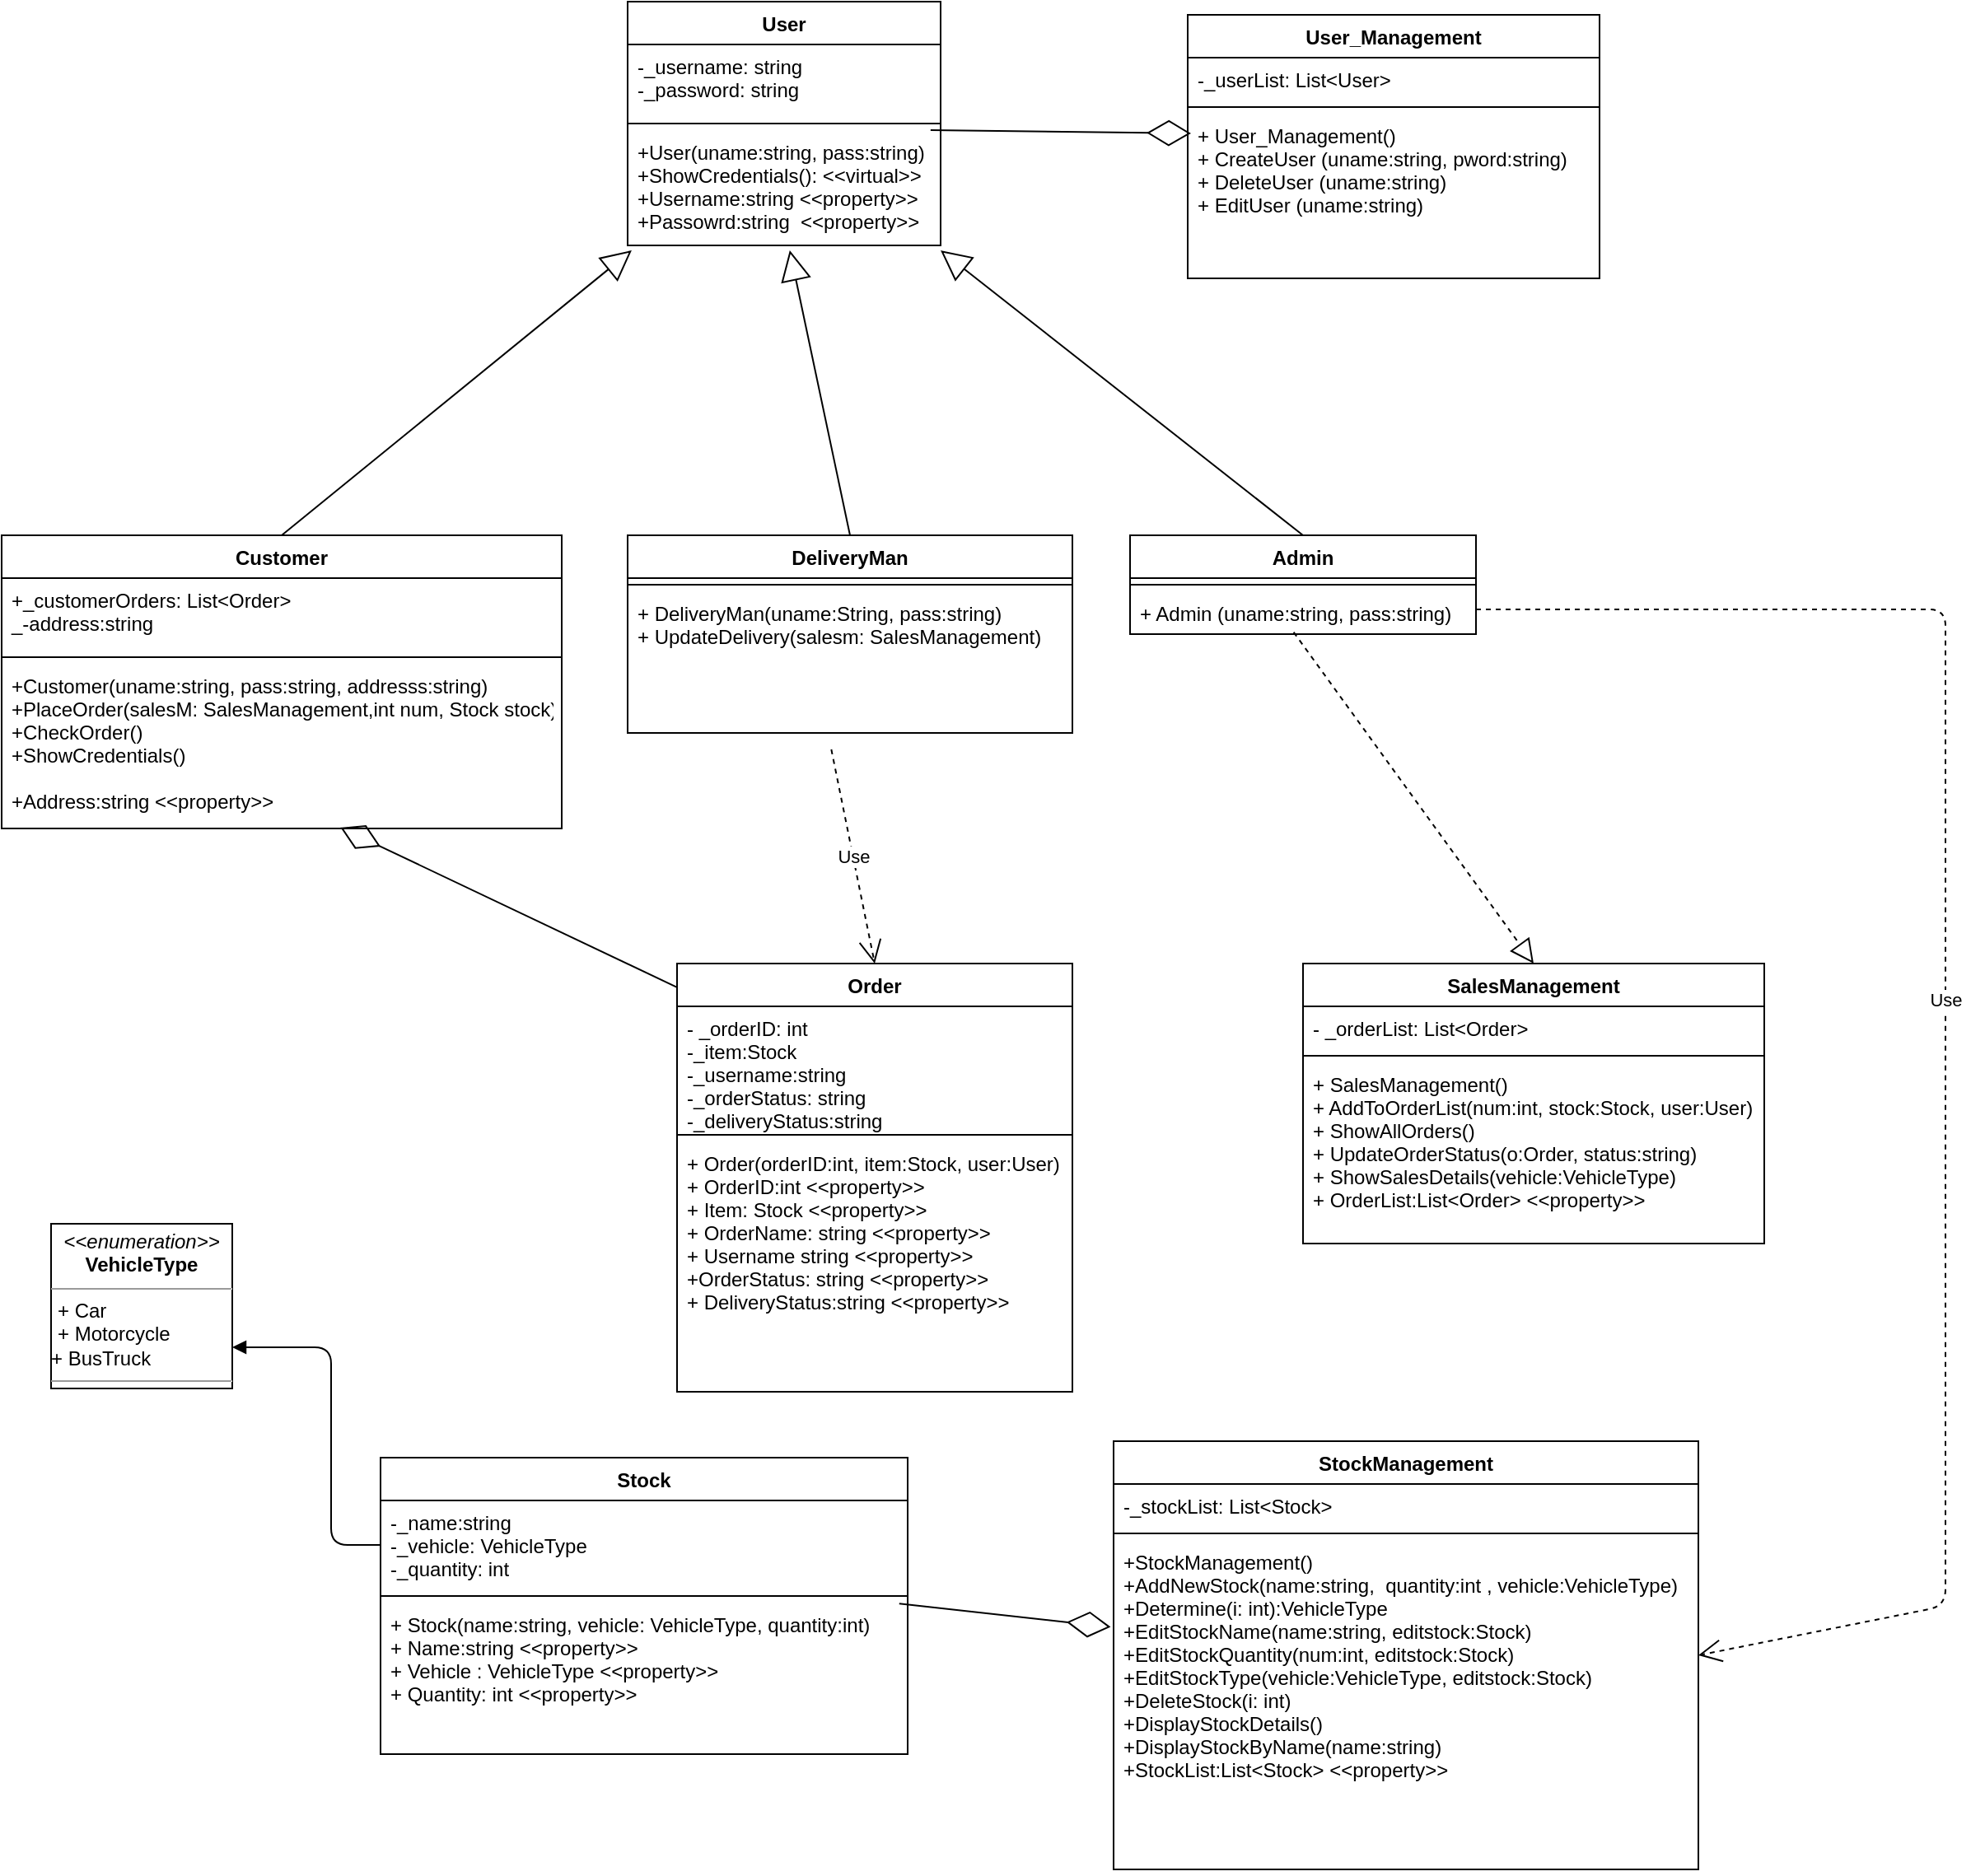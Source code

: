 <mxfile version="12.1.7" type="github" pages="1">
  <diagram id="43vNWwg8jOlzyk5GfrOZ" name="Page-1">
    <mxGraphModel dx="904" dy="466" grid="1" gridSize="10" guides="1" tooltips="1" connect="1" arrows="1" fold="1" page="1" pageScale="1" pageWidth="1100" pageHeight="850" math="0" shadow="0">
      <root>
        <mxCell id="0"/>
        <mxCell id="1" parent="0"/>
        <mxCell id="r0ZETI2wqyOW0yTTkkn_-1" value="User_Management" style="swimlane;fontStyle=1;align=center;verticalAlign=top;childLayout=stackLayout;horizontal=1;startSize=26;horizontalStack=0;resizeParent=1;resizeParentMax=0;resizeLast=0;collapsible=1;marginBottom=0;" parent="1" vertex="1">
          <mxGeometry x="1370" y="198" width="250" height="160" as="geometry"/>
        </mxCell>
        <mxCell id="r0ZETI2wqyOW0yTTkkn_-2" value="-_userList: List&lt;User&gt;" style="text;strokeColor=none;fillColor=none;align=left;verticalAlign=top;spacingLeft=4;spacingRight=4;overflow=hidden;rotatable=0;points=[[0,0.5],[1,0.5]];portConstraint=eastwest;" parent="r0ZETI2wqyOW0yTTkkn_-1" vertex="1">
          <mxGeometry y="26" width="250" height="26" as="geometry"/>
        </mxCell>
        <mxCell id="r0ZETI2wqyOW0yTTkkn_-3" value="" style="line;strokeWidth=1;fillColor=none;align=left;verticalAlign=middle;spacingTop=-1;spacingLeft=3;spacingRight=3;rotatable=0;labelPosition=right;points=[];portConstraint=eastwest;" parent="r0ZETI2wqyOW0yTTkkn_-1" vertex="1">
          <mxGeometry y="52" width="250" height="8" as="geometry"/>
        </mxCell>
        <mxCell id="r0ZETI2wqyOW0yTTkkn_-4" value="+ User_Management()&#xa;+ CreateUser (uname:string, pword:string)&#xa;+ DeleteUser (uname:string)&#xa;+ EditUser (uname:string)&#xa;&#xa;" style="text;strokeColor=none;fillColor=none;align=left;verticalAlign=top;spacingLeft=4;spacingRight=4;overflow=hidden;rotatable=0;points=[[0,0.5],[1,0.5]];portConstraint=eastwest;" parent="r0ZETI2wqyOW0yTTkkn_-1" vertex="1">
          <mxGeometry y="60" width="250" height="100" as="geometry"/>
        </mxCell>
        <mxCell id="r0ZETI2wqyOW0yTTkkn_-5" value="User" style="swimlane;fontStyle=1;align=center;verticalAlign=top;childLayout=stackLayout;horizontal=1;startSize=26;horizontalStack=0;resizeParent=1;resizeParentMax=0;resizeLast=0;collapsible=1;marginBottom=0;" parent="1" vertex="1">
          <mxGeometry x="1030" y="190" width="190" height="148" as="geometry"/>
        </mxCell>
        <mxCell id="r0ZETI2wqyOW0yTTkkn_-6" value="-_username: string&#xa;-_password: string&#xa;" style="text;strokeColor=none;fillColor=none;align=left;verticalAlign=top;spacingLeft=4;spacingRight=4;overflow=hidden;rotatable=0;points=[[0,0.5],[1,0.5]];portConstraint=eastwest;" parent="r0ZETI2wqyOW0yTTkkn_-5" vertex="1">
          <mxGeometry y="26" width="190" height="44" as="geometry"/>
        </mxCell>
        <mxCell id="r0ZETI2wqyOW0yTTkkn_-7" value="" style="line;strokeWidth=1;fillColor=none;align=left;verticalAlign=middle;spacingTop=-1;spacingLeft=3;spacingRight=3;rotatable=0;labelPosition=right;points=[];portConstraint=eastwest;" parent="r0ZETI2wqyOW0yTTkkn_-5" vertex="1">
          <mxGeometry y="70" width="190" height="8" as="geometry"/>
        </mxCell>
        <mxCell id="r0ZETI2wqyOW0yTTkkn_-8" value="+User(uname:string, pass:string)&#xa;+ShowCredentials(): &lt;&lt;virtual&gt;&gt; &#xa;+Username:string &lt;&lt;property&gt;&gt;&#xa;+Passowrd:string  &lt;&lt;property&gt;&gt;&#xa;&#xa;" style="text;strokeColor=none;fillColor=none;align=left;verticalAlign=top;spacingLeft=4;spacingRight=4;overflow=hidden;rotatable=0;points=[[0,0.5],[1,0.5]];portConstraint=eastwest;" parent="r0ZETI2wqyOW0yTTkkn_-5" vertex="1">
          <mxGeometry y="78" width="190" height="70" as="geometry"/>
        </mxCell>
        <mxCell id="r0ZETI2wqyOW0yTTkkn_-9" value="Customer" style="swimlane;fontStyle=1;align=center;verticalAlign=top;childLayout=stackLayout;horizontal=1;startSize=26;horizontalStack=0;resizeParent=1;resizeParentMax=0;resizeLast=0;collapsible=1;marginBottom=0;" parent="1" vertex="1">
          <mxGeometry x="650" y="514" width="340" height="178" as="geometry"/>
        </mxCell>
        <mxCell id="r0ZETI2wqyOW0yTTkkn_-10" value="+_customerOrders: List&lt;Order&gt;&#xa;_-address:string&#xa;" style="text;strokeColor=none;fillColor=none;align=left;verticalAlign=top;spacingLeft=4;spacingRight=4;overflow=hidden;rotatable=0;points=[[0,0.5],[1,0.5]];portConstraint=eastwest;" parent="r0ZETI2wqyOW0yTTkkn_-9" vertex="1">
          <mxGeometry y="26" width="340" height="44" as="geometry"/>
        </mxCell>
        <mxCell id="r0ZETI2wqyOW0yTTkkn_-11" value="" style="line;strokeWidth=1;fillColor=none;align=left;verticalAlign=middle;spacingTop=-1;spacingLeft=3;spacingRight=3;rotatable=0;labelPosition=right;points=[];portConstraint=eastwest;" parent="r0ZETI2wqyOW0yTTkkn_-9" vertex="1">
          <mxGeometry y="70" width="340" height="8" as="geometry"/>
        </mxCell>
        <mxCell id="r0ZETI2wqyOW0yTTkkn_-12" value="+Customer(uname:string, pass:string, addresss:string)&#xa;+PlaceOrder(salesM: SalesManagement,int num, Stock stock)&#xa;+CheckOrder()&#xa;+ShowCredentials() &#xa;&#xa;+Address:string &lt;&lt;property&gt;&gt;&#xa;&#xa;&#xa;" style="text;strokeColor=none;fillColor=none;align=left;verticalAlign=top;spacingLeft=4;spacingRight=4;overflow=hidden;rotatable=0;points=[[0,0.5],[1,0.5]];portConstraint=eastwest;" parent="r0ZETI2wqyOW0yTTkkn_-9" vertex="1">
          <mxGeometry y="78" width="340" height="100" as="geometry"/>
        </mxCell>
        <mxCell id="r0ZETI2wqyOW0yTTkkn_-13" value="DeliveryMan" style="swimlane;fontStyle=1;align=center;verticalAlign=top;childLayout=stackLayout;horizontal=1;startSize=26;horizontalStack=0;resizeParent=1;resizeParentMax=0;resizeLast=0;collapsible=1;marginBottom=0;" parent="1" vertex="1">
          <mxGeometry x="1030" y="514" width="270" height="120" as="geometry"/>
        </mxCell>
        <mxCell id="r0ZETI2wqyOW0yTTkkn_-15" value="" style="line;strokeWidth=1;fillColor=none;align=left;verticalAlign=middle;spacingTop=-1;spacingLeft=3;spacingRight=3;rotatable=0;labelPosition=right;points=[];portConstraint=eastwest;" parent="r0ZETI2wqyOW0yTTkkn_-13" vertex="1">
          <mxGeometry y="26" width="270" height="8" as="geometry"/>
        </mxCell>
        <mxCell id="r0ZETI2wqyOW0yTTkkn_-16" value="+ DeliveryMan(uname:String, pass:string)&#xa;+ UpdateDelivery(salesm: SalesManagement)&#xa;" style="text;strokeColor=none;fillColor=none;align=left;verticalAlign=top;spacingLeft=4;spacingRight=4;overflow=hidden;rotatable=0;points=[[0,0.5],[1,0.5]];portConstraint=eastwest;" parent="r0ZETI2wqyOW0yTTkkn_-13" vertex="1">
          <mxGeometry y="34" width="270" height="86" as="geometry"/>
        </mxCell>
        <mxCell id="r0ZETI2wqyOW0yTTkkn_-17" value="Admin" style="swimlane;fontStyle=1;align=center;verticalAlign=top;childLayout=stackLayout;horizontal=1;startSize=26;horizontalStack=0;resizeParent=1;resizeParentMax=0;resizeLast=0;collapsible=1;marginBottom=0;" parent="1" vertex="1">
          <mxGeometry x="1335" y="514" width="210" height="60" as="geometry"/>
        </mxCell>
        <mxCell id="r0ZETI2wqyOW0yTTkkn_-19" value="" style="line;strokeWidth=1;fillColor=none;align=left;verticalAlign=middle;spacingTop=-1;spacingLeft=3;spacingRight=3;rotatable=0;labelPosition=right;points=[];portConstraint=eastwest;" parent="r0ZETI2wqyOW0yTTkkn_-17" vertex="1">
          <mxGeometry y="26" width="210" height="8" as="geometry"/>
        </mxCell>
        <mxCell id="r0ZETI2wqyOW0yTTkkn_-20" value="+ Admin (uname:string, pass:string)" style="text;strokeColor=none;fillColor=none;align=left;verticalAlign=top;spacingLeft=4;spacingRight=4;overflow=hidden;rotatable=0;points=[[0,0.5],[1,0.5]];portConstraint=eastwest;" parent="r0ZETI2wqyOW0yTTkkn_-17" vertex="1">
          <mxGeometry y="34" width="210" height="26" as="geometry"/>
        </mxCell>
        <mxCell id="r0ZETI2wqyOW0yTTkkn_-22" value="Order" style="swimlane;fontStyle=1;align=center;verticalAlign=top;childLayout=stackLayout;horizontal=1;startSize=26;horizontalStack=0;resizeParent=1;resizeParentMax=0;resizeLast=0;collapsible=1;marginBottom=0;" parent="1" vertex="1">
          <mxGeometry x="1060" y="774" width="240" height="260" as="geometry"/>
        </mxCell>
        <mxCell id="r0ZETI2wqyOW0yTTkkn_-23" value="- _orderID: int&#xa;-_item:Stock&#xa;-_username:string&#xa;-_orderStatus: string&#xa;-_deliveryStatus:string&#xa;&#xa;&#xa;" style="text;strokeColor=none;fillColor=none;align=left;verticalAlign=top;spacingLeft=4;spacingRight=4;overflow=hidden;rotatable=0;points=[[0,0.5],[1,0.5]];portConstraint=eastwest;" parent="r0ZETI2wqyOW0yTTkkn_-22" vertex="1">
          <mxGeometry y="26" width="240" height="74" as="geometry"/>
        </mxCell>
        <mxCell id="r0ZETI2wqyOW0yTTkkn_-24" value="" style="line;strokeWidth=1;fillColor=none;align=left;verticalAlign=middle;spacingTop=-1;spacingLeft=3;spacingRight=3;rotatable=0;labelPosition=right;points=[];portConstraint=eastwest;" parent="r0ZETI2wqyOW0yTTkkn_-22" vertex="1">
          <mxGeometry y="100" width="240" height="8" as="geometry"/>
        </mxCell>
        <mxCell id="r0ZETI2wqyOW0yTTkkn_-25" value="+ Order(orderID:int, item:Stock, user:User)&#xa;+ OrderID:int &lt;&lt;property&gt;&gt;&#xa;+ Item: Stock &lt;&lt;property&gt;&gt;&#xa;+ OrderName: string &lt;&lt;property&gt;&gt;&#xa;+ Username string &lt;&lt;property&gt;&gt;&#xa;+OrderStatus: string &lt;&lt;property&gt;&gt;&#xa;+ DeliveryStatus:string &lt;&lt;property&gt;&gt;&#xa;" style="text;strokeColor=none;fillColor=none;align=left;verticalAlign=top;spacingLeft=4;spacingRight=4;overflow=hidden;rotatable=0;points=[[0,0.5],[1,0.5]];portConstraint=eastwest;" parent="r0ZETI2wqyOW0yTTkkn_-22" vertex="1">
          <mxGeometry y="108" width="240" height="152" as="geometry"/>
        </mxCell>
        <mxCell id="r0ZETI2wqyOW0yTTkkn_-26" value="SalesManagement" style="swimlane;fontStyle=1;align=center;verticalAlign=top;childLayout=stackLayout;horizontal=1;startSize=26;horizontalStack=0;resizeParent=1;resizeParentMax=0;resizeLast=0;collapsible=1;marginBottom=0;" parent="1" vertex="1">
          <mxGeometry x="1440" y="774" width="280" height="170" as="geometry">
            <mxRectangle x="1440" y="774" width="130" height="26" as="alternateBounds"/>
          </mxGeometry>
        </mxCell>
        <mxCell id="r0ZETI2wqyOW0yTTkkn_-27" value="- _orderList: List&lt;Order&gt;" style="text;strokeColor=none;fillColor=none;align=left;verticalAlign=top;spacingLeft=4;spacingRight=4;overflow=hidden;rotatable=0;points=[[0,0.5],[1,0.5]];portConstraint=eastwest;" parent="r0ZETI2wqyOW0yTTkkn_-26" vertex="1">
          <mxGeometry y="26" width="280" height="26" as="geometry"/>
        </mxCell>
        <mxCell id="r0ZETI2wqyOW0yTTkkn_-28" value="" style="line;strokeWidth=1;fillColor=none;align=left;verticalAlign=middle;spacingTop=-1;spacingLeft=3;spacingRight=3;rotatable=0;labelPosition=right;points=[];portConstraint=eastwest;" parent="r0ZETI2wqyOW0yTTkkn_-26" vertex="1">
          <mxGeometry y="52" width="280" height="8" as="geometry"/>
        </mxCell>
        <mxCell id="r0ZETI2wqyOW0yTTkkn_-29" value="+ SalesManagement()&#xa;+ AddToOrderList(num:int, stock:Stock, user:User)&#xa;+ ShowAllOrders()&#xa;+ UpdateOrderStatus(o:Order, status:string)&#xa;+ ShowSalesDetails(vehicle:VehicleType)&#xa;+ OrderList:List&lt;Order&gt; &lt;&lt;property&gt;&gt;&#xa;&#xa;&#xa;&#xa;" style="text;strokeColor=none;fillColor=none;align=left;verticalAlign=top;spacingLeft=4;spacingRight=4;overflow=hidden;rotatable=0;points=[[0,0.5],[1,0.5]];portConstraint=eastwest;" parent="r0ZETI2wqyOW0yTTkkn_-26" vertex="1">
          <mxGeometry y="60" width="280" height="110" as="geometry"/>
        </mxCell>
        <mxCell id="r0ZETI2wqyOW0yTTkkn_-30" value="Stock" style="swimlane;fontStyle=1;align=center;verticalAlign=top;childLayout=stackLayout;horizontal=1;startSize=26;horizontalStack=0;resizeParent=1;resizeParentMax=0;resizeLast=0;collapsible=1;marginBottom=0;" parent="1" vertex="1">
          <mxGeometry x="880" y="1074" width="320" height="180" as="geometry"/>
        </mxCell>
        <mxCell id="r0ZETI2wqyOW0yTTkkn_-31" value="-_name:string&#xa;-_vehicle: VehicleType&#xa;-_quantity: int&#xa;" style="text;strokeColor=none;fillColor=none;align=left;verticalAlign=top;spacingLeft=4;spacingRight=4;overflow=hidden;rotatable=0;points=[[0,0.5],[1,0.5]];portConstraint=eastwest;" parent="r0ZETI2wqyOW0yTTkkn_-30" vertex="1">
          <mxGeometry y="26" width="320" height="54" as="geometry"/>
        </mxCell>
        <mxCell id="r0ZETI2wqyOW0yTTkkn_-32" value="" style="line;strokeWidth=1;fillColor=none;align=left;verticalAlign=middle;spacingTop=-1;spacingLeft=3;spacingRight=3;rotatable=0;labelPosition=right;points=[];portConstraint=eastwest;" parent="r0ZETI2wqyOW0yTTkkn_-30" vertex="1">
          <mxGeometry y="80" width="320" height="8" as="geometry"/>
        </mxCell>
        <mxCell id="r0ZETI2wqyOW0yTTkkn_-33" value="+ Stock(name:string, vehicle: VehicleType, quantity:int)&#xa;+ Name:string &lt;&lt;property&gt;&gt;&#xa;+ Vehicle : VehicleType &lt;&lt;property&gt;&gt;&#xa;+ Quantity: int &lt;&lt;property&gt;&gt;&#xa;" style="text;strokeColor=none;fillColor=none;align=left;verticalAlign=top;spacingLeft=4;spacingRight=4;overflow=hidden;rotatable=0;points=[[0,0.5],[1,0.5]];portConstraint=eastwest;" parent="r0ZETI2wqyOW0yTTkkn_-30" vertex="1">
          <mxGeometry y="88" width="320" height="92" as="geometry"/>
        </mxCell>
        <mxCell id="r0ZETI2wqyOW0yTTkkn_-34" value="StockManagement" style="swimlane;fontStyle=1;align=center;verticalAlign=top;childLayout=stackLayout;horizontal=1;startSize=26;horizontalStack=0;resizeParent=1;resizeParentMax=0;resizeLast=0;collapsible=1;marginBottom=0;" parent="1" vertex="1">
          <mxGeometry x="1325" y="1064" width="355" height="260" as="geometry"/>
        </mxCell>
        <mxCell id="r0ZETI2wqyOW0yTTkkn_-35" value="-_stockList: List&lt;Stock&gt;" style="text;strokeColor=none;fillColor=none;align=left;verticalAlign=top;spacingLeft=4;spacingRight=4;overflow=hidden;rotatable=0;points=[[0,0.5],[1,0.5]];portConstraint=eastwest;" parent="r0ZETI2wqyOW0yTTkkn_-34" vertex="1">
          <mxGeometry y="26" width="355" height="26" as="geometry"/>
        </mxCell>
        <mxCell id="r0ZETI2wqyOW0yTTkkn_-36" value="" style="line;strokeWidth=1;fillColor=none;align=left;verticalAlign=middle;spacingTop=-1;spacingLeft=3;spacingRight=3;rotatable=0;labelPosition=right;points=[];portConstraint=eastwest;" parent="r0ZETI2wqyOW0yTTkkn_-34" vertex="1">
          <mxGeometry y="52" width="355" height="8" as="geometry"/>
        </mxCell>
        <mxCell id="r0ZETI2wqyOW0yTTkkn_-37" value="+StockManagement()&#xa;+AddNewStock(name:string,  quantity:int , vehicle:VehicleType)&#xa;+Determine(i: int):VehicleType&#xa;+EditStockName(name:string, editstock:Stock)&#xa;+EditStockQuantity(num:int, editstock:Stock)&#xa;+EditStockType(vehicle:VehicleType, editstock:Stock)&#xa;+DeleteStock(i: int)&#xa;+DisplayStockDetails()&#xa;+DisplayStockByName(name:string)&#xa;+StockList:List&lt;Stock&gt; &lt;&lt;property&gt;&gt;&#xa;&#xa;&#xa;&#xa;" style="text;strokeColor=none;fillColor=none;align=left;verticalAlign=top;spacingLeft=4;spacingRight=4;overflow=hidden;rotatable=0;points=[[0,0.5],[1,0.5]];portConstraint=eastwest;" parent="r0ZETI2wqyOW0yTTkkn_-34" vertex="1">
          <mxGeometry y="60" width="355" height="200" as="geometry"/>
        </mxCell>
        <mxCell id="r0ZETI2wqyOW0yTTkkn_-38" value="&lt;p style=&quot;margin: 0px ; margin-top: 4px ; text-align: center&quot;&gt;&lt;i&gt;&amp;lt;&amp;lt;enumeration&amp;gt;&amp;gt;&lt;/i&gt;&lt;br&gt;&lt;b&gt;VehicleType&lt;/b&gt;&lt;/p&gt;&lt;hr size=&quot;1&quot;&gt;&lt;p style=&quot;margin: 0px ; margin-left: 4px&quot;&gt;+ Car&lt;/p&gt;&lt;p style=&quot;margin: 0px ; margin-left: 4px&quot;&gt;+ Motorcycle&lt;/p&gt;+ BusTruck&lt;hr size=&quot;1&quot;&gt;" style="verticalAlign=top;align=left;overflow=fill;fontSize=12;fontFamily=Helvetica;html=1;" parent="1" vertex="1">
          <mxGeometry x="680" y="932" width="110" height="100" as="geometry"/>
        </mxCell>
        <mxCell id="NFNXPomns0XOpPRr1u2R-3" value="" style="endArrow=block;endSize=16;endFill=0;html=1;entryX=0.013;entryY=1.043;entryDx=0;entryDy=0;entryPerimeter=0;exitX=0.5;exitY=0;exitDx=0;exitDy=0;" parent="1" source="r0ZETI2wqyOW0yTTkkn_-9" target="r0ZETI2wqyOW0yTTkkn_-8" edge="1">
          <mxGeometry width="160" relative="1" as="geometry">
            <mxPoint x="840" y="444" as="sourcePoint"/>
            <mxPoint x="1000" y="444" as="targetPoint"/>
          </mxGeometry>
        </mxCell>
        <mxCell id="NFNXPomns0XOpPRr1u2R-4" value="" style="endArrow=block;endSize=16;endFill=0;html=1;entryX=0.518;entryY=1.043;entryDx=0;entryDy=0;entryPerimeter=0;exitX=0.5;exitY=0;exitDx=0;exitDy=0;" parent="1" source="r0ZETI2wqyOW0yTTkkn_-13" target="r0ZETI2wqyOW0yTTkkn_-8" edge="1">
          <mxGeometry width="160" relative="1" as="geometry">
            <mxPoint x="1097.5" y="514" as="sourcePoint"/>
            <mxPoint x="1289.97" y="361.01" as="targetPoint"/>
          </mxGeometry>
        </mxCell>
        <mxCell id="NFNXPomns0XOpPRr1u2R-5" value="" style="endArrow=block;endSize=16;endFill=0;html=1;entryX=1;entryY=1.043;entryDx=0;entryDy=0;entryPerimeter=0;exitX=0.5;exitY=0;exitDx=0;exitDy=0;" parent="1" source="r0ZETI2wqyOW0yTTkkn_-17" target="r0ZETI2wqyOW0yTTkkn_-8" edge="1">
          <mxGeometry width="160" relative="1" as="geometry">
            <mxPoint x="1370" y="497" as="sourcePoint"/>
            <mxPoint x="1562.47" y="344.01" as="targetPoint"/>
          </mxGeometry>
        </mxCell>
        <mxCell id="NFNXPomns0XOpPRr1u2R-7" value="" style="endArrow=diamondThin;endFill=0;endSize=24;html=1;entryX=0.605;entryY=0.994;entryDx=0;entryDy=0;entryPerimeter=0;exitX=0.001;exitY=0.056;exitDx=0;exitDy=0;exitPerimeter=0;" parent="1" source="r0ZETI2wqyOW0yTTkkn_-22" target="r0ZETI2wqyOW0yTTkkn_-12" edge="1">
          <mxGeometry width="160" relative="1" as="geometry">
            <mxPoint x="900" y="883.5" as="sourcePoint"/>
            <mxPoint x="1060" y="883.5" as="targetPoint"/>
          </mxGeometry>
        </mxCell>
        <mxCell id="NFNXPomns0XOpPRr1u2R-8" value="Use" style="endArrow=open;endSize=12;dashed=1;html=1;exitX=0.458;exitY=1.116;exitDx=0;exitDy=0;exitPerimeter=0;entryX=0.5;entryY=0;entryDx=0;entryDy=0;" parent="1" source="r0ZETI2wqyOW0yTTkkn_-16" target="r0ZETI2wqyOW0yTTkkn_-22" edge="1">
          <mxGeometry width="160" relative="1" as="geometry">
            <mxPoint x="1270" y="744" as="sourcePoint"/>
            <mxPoint x="1430" y="744" as="targetPoint"/>
          </mxGeometry>
        </mxCell>
        <mxCell id="NFNXPomns0XOpPRr1u2R-9" value="" style="endArrow=block;dashed=1;endFill=0;endSize=12;html=1;entryX=0.5;entryY=0;entryDx=0;entryDy=0;exitX=0.473;exitY=0.956;exitDx=0;exitDy=0;exitPerimeter=0;" parent="1" source="r0ZETI2wqyOW0yTTkkn_-20" target="r0ZETI2wqyOW0yTTkkn_-26" edge="1">
          <mxGeometry width="160" relative="1" as="geometry">
            <mxPoint x="1260" y="644" as="sourcePoint"/>
            <mxPoint x="1460" y="704" as="targetPoint"/>
          </mxGeometry>
        </mxCell>
        <mxCell id="NFNXPomns0XOpPRr1u2R-11" value="" style="endArrow=diamondThin;endFill=0;endSize=24;html=1;entryX=-0.005;entryY=0.264;entryDx=0;entryDy=0;entryPerimeter=0;exitX=0.984;exitY=0.007;exitDx=0;exitDy=0;exitPerimeter=0;" parent="1" source="r0ZETI2wqyOW0yTTkkn_-33" target="r0ZETI2wqyOW0yTTkkn_-37" edge="1">
          <mxGeometry width="160" relative="1" as="geometry">
            <mxPoint x="1280" y="1274" as="sourcePoint"/>
            <mxPoint x="1160" y="1424" as="targetPoint"/>
          </mxGeometry>
        </mxCell>
        <mxCell id="NFNXPomns0XOpPRr1u2R-12" value="" style="endArrow=block;endFill=1;html=1;edgeStyle=orthogonalEdgeStyle;align=left;verticalAlign=top;entryX=1;entryY=0.75;entryDx=0;entryDy=0;exitX=0;exitY=0.5;exitDx=0;exitDy=0;" parent="1" source="r0ZETI2wqyOW0yTTkkn_-31" target="r0ZETI2wqyOW0yTTkkn_-38" edge="1">
          <mxGeometry x="-1" relative="1" as="geometry">
            <mxPoint x="620" y="1124" as="sourcePoint"/>
            <mxPoint x="780" y="1124" as="targetPoint"/>
            <Array as="points">
              <mxPoint x="850" y="1127"/>
              <mxPoint x="850" y="1007"/>
            </Array>
          </mxGeometry>
        </mxCell>
        <mxCell id="NFNXPomns0XOpPRr1u2R-13" value="" style="resizable=0;html=1;align=left;verticalAlign=bottom;labelBackgroundColor=#ffffff;fontSize=10;" parent="NFNXPomns0XOpPRr1u2R-12" connectable="0" vertex="1">
          <mxGeometry x="-1" relative="1" as="geometry"/>
        </mxCell>
        <mxCell id="NFNXPomns0XOpPRr1u2R-14" value="Use" style="endArrow=open;endSize=12;dashed=1;html=1;exitX=1;exitY=0.75;exitDx=0;exitDy=0;entryX=1;entryY=0.5;entryDx=0;entryDy=0;" parent="1" source="r0ZETI2wqyOW0yTTkkn_-17" target="r0ZETI2wqyOW0yTTkkn_-34" edge="1">
          <mxGeometry width="160" relative="1" as="geometry">
            <mxPoint x="1700" y="694" as="sourcePoint"/>
            <mxPoint x="1860" y="694" as="targetPoint"/>
            <Array as="points">
              <mxPoint x="1830" y="559"/>
              <mxPoint x="1830" y="1164"/>
            </Array>
          </mxGeometry>
        </mxCell>
        <mxCell id="dziBrICTCjueydhqJgy6-1" value="" style="endArrow=diamondThin;endFill=0;endSize=24;html=1;exitX=0.968;exitY=1.182;exitDx=0;exitDy=0;exitPerimeter=0;entryX=0.008;entryY=0.12;entryDx=0;entryDy=0;entryPerimeter=0;" edge="1" parent="1" source="r0ZETI2wqyOW0yTTkkn_-6" target="r0ZETI2wqyOW0yTTkkn_-4">
          <mxGeometry width="160" relative="1" as="geometry">
            <mxPoint x="1470" y="410" as="sourcePoint"/>
            <mxPoint x="1630" y="410" as="targetPoint"/>
          </mxGeometry>
        </mxCell>
      </root>
    </mxGraphModel>
  </diagram>
</mxfile>
